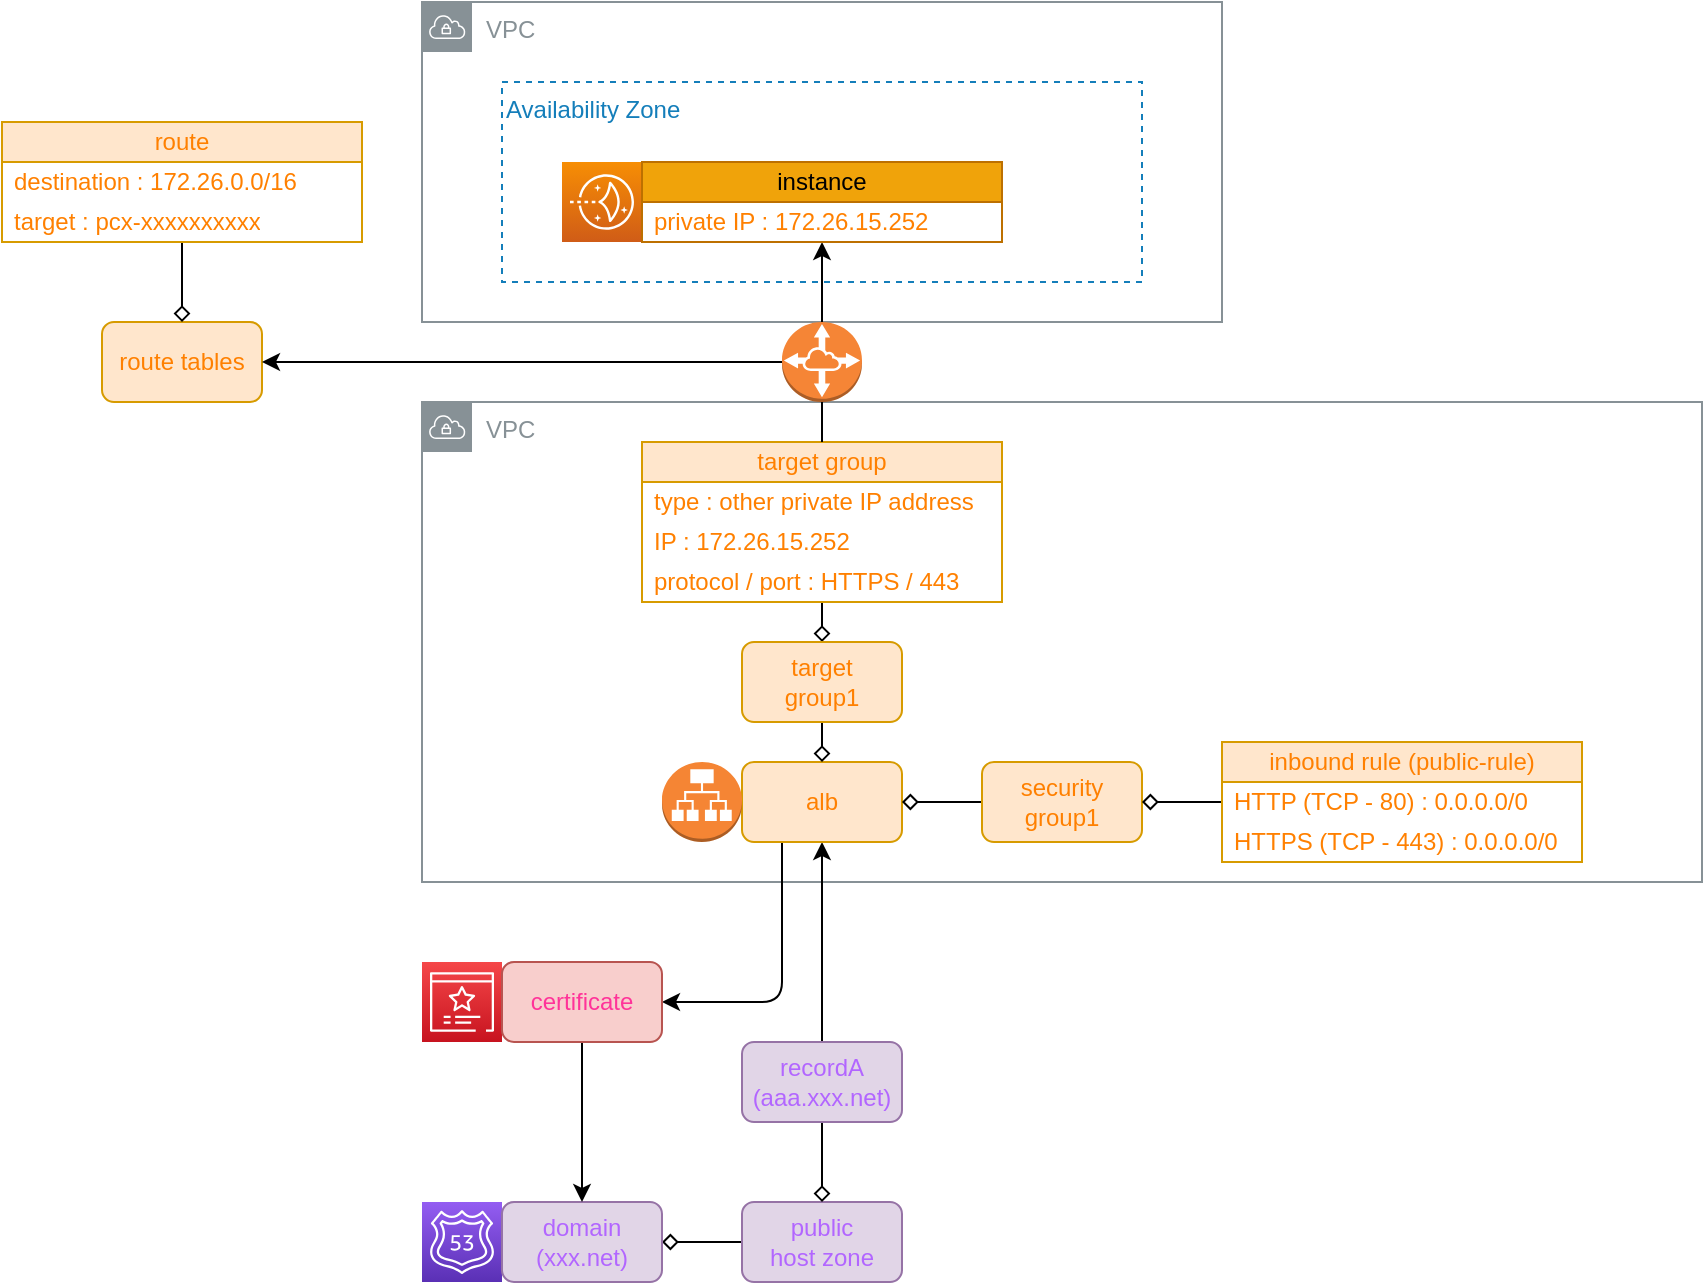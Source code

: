 <mxfile>
    <diagram id="8nt556eFrk8VnkiktNVK" name="ページ1">
        <mxGraphModel dx="1763" dy="1818" grid="1" gridSize="10" guides="1" tooltips="1" connect="1" arrows="1" fold="1" page="1" pageScale="1" pageWidth="827" pageHeight="1169" background="#ffffff" math="0" shadow="0">
            <root>
                <mxCell id="0"/>
                <mxCell id="1" parent="0"/>
                <mxCell id="67" value="VPC" style="sketch=0;outlineConnect=0;gradientColor=none;html=1;whiteSpace=wrap;fontSize=12;fontStyle=0;shape=mxgraph.aws4.group;grIcon=mxgraph.aws4.group_vpc;strokeColor=#879196;fillColor=none;verticalAlign=top;align=left;spacingLeft=30;fontColor=#879196;dashed=0;" parent="1" vertex="1">
                    <mxGeometry x="40" y="-80" width="400" height="160" as="geometry"/>
                </mxCell>
                <mxCell id="22" value="VPC" style="sketch=0;outlineConnect=0;gradientColor=none;html=1;whiteSpace=wrap;fontSize=12;fontStyle=0;shape=mxgraph.aws4.group;grIcon=mxgraph.aws4.group_vpc;strokeColor=#879196;fillColor=none;verticalAlign=top;align=left;spacingLeft=30;fontColor=#879196;dashed=0;" parent="1" vertex="1">
                    <mxGeometry x="40" y="120" width="640" height="240" as="geometry"/>
                </mxCell>
                <mxCell id="23" value="Availability Zone" style="fillColor=none;strokeColor=#147EBA;dashed=1;verticalAlign=top;fontStyle=0;fontColor=#147EBA;align=left;" parent="1" vertex="1">
                    <mxGeometry x="80" y="-40" width="320" height="100" as="geometry"/>
                </mxCell>
                <mxCell id="3" value="" style="sketch=0;points=[[0,0,0],[0.25,0,0],[0.5,0,0],[0.75,0,0],[1,0,0],[0,1,0],[0.25,1,0],[0.5,1,0],[0.75,1,0],[1,1,0],[0,0.25,0],[0,0.5,0],[0,0.75,0],[1,0.25,0],[1,0.5,0],[1,0.75,0]];outlineConnect=0;fontColor=#232F3E;gradientColor=#945DF2;gradientDirection=north;fillColor=#5A30B5;strokeColor=#ffffff;dashed=0;verticalLabelPosition=bottom;verticalAlign=top;align=center;html=1;fontSize=12;fontStyle=0;aspect=fixed;shape=mxgraph.aws4.resourceIcon;resIcon=mxgraph.aws4.route_53;" parent="1" vertex="1">
                    <mxGeometry x="40" y="520" width="40" height="40" as="geometry"/>
                </mxCell>
                <mxCell id="19" style="edgeStyle=none;html=1;exitX=0;exitY=0.5;exitDx=0;exitDy=0;entryX=1;entryY=0.5;entryDx=0;entryDy=0;strokeColor=#000000;fontColor=#B266FF;endArrow=diamond;endFill=0;" parent="1" source="12" target="14" edge="1">
                    <mxGeometry relative="1" as="geometry"/>
                </mxCell>
                <mxCell id="12" value="public&lt;br&gt;host zone" style="rounded=1;whiteSpace=wrap;html=1;fillColor=#e1d5e7;strokeColor=#9673a6;fontColor=#B266FF;" parent="1" vertex="1">
                    <mxGeometry x="200" y="520" width="80" height="40" as="geometry"/>
                </mxCell>
                <mxCell id="14" value="domain&lt;br&gt;(xxx.net)" style="rounded=1;whiteSpace=wrap;html=1;fillColor=#e1d5e7;strokeColor=#9673a6;fontColor=#B266FF;" parent="1" vertex="1">
                    <mxGeometry x="80" y="520" width="80" height="40" as="geometry"/>
                </mxCell>
                <mxCell id="20" style="edgeStyle=none;html=1;exitX=0.5;exitY=1;exitDx=0;exitDy=0;strokeColor=#000000;fontColor=#B266FF;endArrow=diamond;endFill=0;" parent="1" source="18" target="12" edge="1">
                    <mxGeometry relative="1" as="geometry"/>
                </mxCell>
                <mxCell id="25" style="edgeStyle=none;html=1;exitX=0.5;exitY=0;exitDx=0;exitDy=0;strokeColor=#000000;fontColor=#FF8000;endArrow=classic;endFill=1;" parent="1" source="18" target="21" edge="1">
                    <mxGeometry relative="1" as="geometry"/>
                </mxCell>
                <mxCell id="18" value="recordA&lt;br&gt;(aaa.xxx.net)" style="rounded=1;whiteSpace=wrap;html=1;fillColor=#e1d5e7;strokeColor=#9673a6;fontColor=#B266FF;" parent="1" vertex="1">
                    <mxGeometry x="200" y="440" width="80" height="40" as="geometry"/>
                </mxCell>
                <mxCell id="56" style="edgeStyle=none;html=1;exitX=0.25;exitY=1;exitDx=0;exitDy=0;entryX=1;entryY=0.5;entryDx=0;entryDy=0;strokeColor=#000000;fontColor=#FF3399;endArrow=classic;endFill=1;" parent="1" source="21" target="49" edge="1">
                    <mxGeometry relative="1" as="geometry">
                        <Array as="points">
                            <mxPoint x="220" y="420"/>
                        </Array>
                    </mxGeometry>
                </mxCell>
                <mxCell id="21" value="alb" style="rounded=1;whiteSpace=wrap;html=1;fillColor=#ffe6cc;strokeColor=#d79b00;fontColor=#FF8000;" parent="1" vertex="1">
                    <mxGeometry x="200" y="300" width="80" height="40" as="geometry"/>
                </mxCell>
                <mxCell id="29" style="edgeStyle=none;html=1;exitX=0;exitY=0.5;exitDx=0;exitDy=0;entryX=1;entryY=0.5;entryDx=0;entryDy=0;strokeColor=#000000;fontColor=#FF8000;endArrow=diamond;endFill=0;" parent="1" source="24" target="21" edge="1">
                    <mxGeometry relative="1" as="geometry"/>
                </mxCell>
                <mxCell id="24" value="security &lt;br&gt;group1" style="rounded=1;whiteSpace=wrap;html=1;fillColor=#ffe6cc;strokeColor=#d79b00;fontColor=#FF8000;" parent="1" vertex="1">
                    <mxGeometry x="320" y="300" width="80" height="40" as="geometry"/>
                </mxCell>
                <mxCell id="32" style="edgeStyle=none;html=1;exitX=0;exitY=0.5;exitDx=0;exitDy=0;strokeColor=#000000;fontColor=#FF8000;endArrow=diamond;endFill=0;entryX=1;entryY=0.5;entryDx=0;entryDy=0;" parent="1" source="36" target="24" edge="1">
                    <mxGeometry relative="1" as="geometry">
                        <mxPoint x="440" y="320" as="sourcePoint"/>
                    </mxGeometry>
                </mxCell>
                <mxCell id="35" value="inbound rule (public-rule)" style="swimlane;fontStyle=0;childLayout=stackLayout;horizontal=1;startSize=20;horizontalStack=0;resizeParent=1;resizeParentMax=0;resizeLast=0;collapsible=1;marginBottom=0;whiteSpace=wrap;html=1;fillColor=#ffe6cc;strokeColor=#d79b00;fontColor=#FF8000;" parent="1" vertex="1">
                    <mxGeometry x="440" y="290" width="180" height="60" as="geometry">
                        <mxRectangle x="450" y="510" width="60" height="30" as="alternateBounds"/>
                    </mxGeometry>
                </mxCell>
                <mxCell id="36" value="HTTP (TCP - 80) : 0.0.0.0/0" style="text;strokeColor=none;fillColor=none;align=left;verticalAlign=middle;spacingLeft=4;spacingRight=4;overflow=hidden;points=[[0,0.5],[1,0.5]];portConstraint=eastwest;rotatable=0;whiteSpace=wrap;html=1;fontColor=#FF8000;" parent="35" vertex="1">
                    <mxGeometry y="20" width="180" height="20" as="geometry"/>
                </mxCell>
                <mxCell id="37" value="HTTPS (TCP - 443) : 0.0.0.0/0" style="text;strokeColor=none;fillColor=none;align=left;verticalAlign=middle;spacingLeft=4;spacingRight=4;overflow=hidden;points=[[0,0.5],[1,0.5]];portConstraint=eastwest;rotatable=0;whiteSpace=wrap;html=1;fontColor=#FF8000;" parent="35" vertex="1">
                    <mxGeometry y="40" width="180" height="20" as="geometry"/>
                </mxCell>
                <mxCell id="71" style="edgeStyle=none;html=1;entryX=0.5;entryY=0;entryDx=0;entryDy=0;endArrow=diamond;endFill=0;strokeColor=#000000;" edge="1" parent="1" source="41" target="68">
                    <mxGeometry relative="1" as="geometry"/>
                </mxCell>
                <mxCell id="78" style="edgeStyle=none;html=1;exitX=0.5;exitY=0;exitDx=0;exitDy=0;entryX=0.5;entryY=1;entryDx=0;entryDy=0;strokeColor=#000000;endArrow=classic;endFill=1;startArrow=none;" edge="1" parent="1" source="66" target="73">
                    <mxGeometry relative="1" as="geometry"/>
                </mxCell>
                <mxCell id="41" value="target group" style="swimlane;fontStyle=0;childLayout=stackLayout;horizontal=1;startSize=20;horizontalStack=0;resizeParent=1;resizeParentMax=0;resizeLast=0;collapsible=1;marginBottom=0;whiteSpace=wrap;html=1;fillColor=#ffe6cc;strokeColor=#d79b00;fontColor=#FF8000;" parent="1" vertex="1">
                    <mxGeometry x="150" y="140" width="180" height="80" as="geometry">
                        <mxRectangle x="450" y="510" width="60" height="30" as="alternateBounds"/>
                    </mxGeometry>
                </mxCell>
                <mxCell id="42" value="type : other private IP address" style="text;strokeColor=none;fillColor=none;align=left;verticalAlign=middle;spacingLeft=4;spacingRight=4;overflow=hidden;points=[[0,0.5],[1,0.5]];portConstraint=eastwest;rotatable=0;whiteSpace=wrap;html=1;fontColor=#FF8000;" parent="41" vertex="1">
                    <mxGeometry y="20" width="180" height="20" as="geometry"/>
                </mxCell>
                <mxCell id="63" value="IP : 172.26.15.252" style="text;strokeColor=none;fillColor=none;align=left;verticalAlign=middle;spacingLeft=4;spacingRight=4;overflow=hidden;points=[[0,0.5],[1,0.5]];portConstraint=eastwest;rotatable=0;whiteSpace=wrap;html=1;fontColor=#FF8000;" parent="41" vertex="1">
                    <mxGeometry y="40" width="180" height="20" as="geometry"/>
                </mxCell>
                <mxCell id="43" value="protocol / port : HTTPS / 443" style="text;strokeColor=none;fillColor=none;align=left;verticalAlign=middle;spacingLeft=4;spacingRight=4;overflow=hidden;points=[[0,0.5],[1,0.5]];portConstraint=eastwest;rotatable=0;whiteSpace=wrap;html=1;fontColor=#FF8000;" parent="41" vertex="1">
                    <mxGeometry y="60" width="180" height="20" as="geometry"/>
                </mxCell>
                <mxCell id="46" style="edgeStyle=none;html=1;exitX=0.5;exitY=1;exitDx=0;exitDy=0;strokeColor=#000000;fontColor=#FF8000;endArrow=diamond;endFill=0;" parent="1" source="68" target="21" edge="1">
                    <mxGeometry relative="1" as="geometry">
                        <mxPoint x="240" y="180" as="sourcePoint"/>
                    </mxGeometry>
                </mxCell>
                <mxCell id="48" value="" style="sketch=0;points=[[0,0,0],[0.25,0,0],[0.5,0,0],[0.75,0,0],[1,0,0],[0,1,0],[0.25,1,0],[0.5,1,0],[0.75,1,0],[1,1,0],[0,0.25,0],[0,0.5,0],[0,0.75,0],[1,0.25,0],[1,0.5,0],[1,0.75,0]];outlineConnect=0;fontColor=#232F3E;gradientColor=#F54749;gradientDirection=north;fillColor=#C7131F;strokeColor=#ffffff;dashed=0;verticalLabelPosition=bottom;verticalAlign=top;align=center;html=1;fontSize=12;fontStyle=0;aspect=fixed;shape=mxgraph.aws4.resourceIcon;resIcon=mxgraph.aws4.certificate_manager_3;" parent="1" vertex="1">
                    <mxGeometry x="40" y="400" width="40" height="40" as="geometry"/>
                </mxCell>
                <mxCell id="51" style="edgeStyle=none;html=1;exitX=0.5;exitY=1;exitDx=0;exitDy=0;entryX=0.5;entryY=0;entryDx=0;entryDy=0;strokeColor=#000000;fontColor=#FF3399;endArrow=classic;endFill=1;" parent="1" source="49" target="14" edge="1">
                    <mxGeometry relative="1" as="geometry"/>
                </mxCell>
                <mxCell id="49" value="certificate" style="rounded=1;whiteSpace=wrap;html=1;fillColor=#f8cecc;strokeColor=#b85450;fontColor=#FF3399;" parent="1" vertex="1">
                    <mxGeometry x="80" y="400" width="80" height="40" as="geometry"/>
                </mxCell>
                <mxCell id="2" value="" style="outlineConnect=0;dashed=0;verticalLabelPosition=bottom;verticalAlign=top;align=center;html=1;shape=mxgraph.aws3.application_load_balancer;fillColor=#F58534;gradientColor=none;" parent="1" vertex="1">
                    <mxGeometry x="160" y="300" width="40" height="40" as="geometry"/>
                </mxCell>
                <mxCell id="68" value="target&lt;br&gt;group1" style="rounded=1;whiteSpace=wrap;html=1;fillColor=#ffe6cc;strokeColor=#d79b00;fontColor=#FF8000;" vertex="1" parent="1">
                    <mxGeometry x="200" y="240" width="80" height="40" as="geometry"/>
                </mxCell>
                <mxCell id="72" value="" style="sketch=0;points=[[0,0,0],[0.25,0,0],[0.5,0,0],[0.75,0,0],[1,0,0],[0,1,0],[0.25,1,0],[0.5,1,0],[0.75,1,0],[1,1,0],[0,0.25,0],[0,0.5,0],[0,0.75,0],[1,0.25,0],[1,0.5,0],[1,0.75,0]];outlineConnect=0;fontColor=#232F3E;gradientColor=#F78E04;gradientDirection=north;fillColor=#D05C17;strokeColor=#ffffff;dashed=0;verticalLabelPosition=bottom;verticalAlign=top;align=center;html=1;fontSize=12;fontStyle=0;aspect=fixed;shape=mxgraph.aws4.resourceIcon;resIcon=mxgraph.aws4.lightsail;" vertex="1" parent="1">
                    <mxGeometry x="110" width="40" height="40" as="geometry"/>
                </mxCell>
                <mxCell id="73" value="instance" style="swimlane;fontStyle=0;childLayout=stackLayout;horizontal=1;startSize=20;horizontalStack=0;resizeParent=1;resizeParentMax=0;resizeLast=0;collapsible=1;marginBottom=0;whiteSpace=wrap;html=1;fillColor=#f0a30a;strokeColor=#BD7000;fontColor=#000000;" vertex="1" parent="1">
                    <mxGeometry x="150" width="180" height="40" as="geometry">
                        <mxRectangle x="450" y="510" width="60" height="30" as="alternateBounds"/>
                    </mxGeometry>
                </mxCell>
                <mxCell id="74" value="private IP : 172.26.15.252" style="text;strokeColor=none;fillColor=none;align=left;verticalAlign=middle;spacingLeft=4;spacingRight=4;overflow=hidden;points=[[0,0.5],[1,0.5]];portConstraint=eastwest;rotatable=0;whiteSpace=wrap;html=1;fontColor=#FF8000;" vertex="1" parent="73">
                    <mxGeometry y="20" width="180" height="20" as="geometry"/>
                </mxCell>
                <mxCell id="79" value="route tables" style="rounded=1;whiteSpace=wrap;html=1;fillColor=#ffe6cc;strokeColor=#d79b00;fontColor=#FF8000;" vertex="1" parent="1">
                    <mxGeometry x="-120" y="80" width="80" height="40" as="geometry"/>
                </mxCell>
                <mxCell id="80" value="" style="edgeStyle=none;html=1;exitX=0.5;exitY=0;exitDx=0;exitDy=0;entryX=0.5;entryY=1;entryDx=0;entryDy=0;strokeColor=#000000;endArrow=none;endFill=1;" edge="1" parent="1" source="41" target="66">
                    <mxGeometry relative="1" as="geometry">
                        <mxPoint x="240" y="140" as="sourcePoint"/>
                        <mxPoint x="240" y="40" as="targetPoint"/>
                    </mxGeometry>
                </mxCell>
                <mxCell id="81" style="edgeStyle=none;html=1;strokeColor=#000000;endArrow=classic;endFill=1;" edge="1" parent="1" source="66" target="79">
                    <mxGeometry relative="1" as="geometry"/>
                </mxCell>
                <mxCell id="66" value="" style="outlineConnect=0;dashed=0;verticalLabelPosition=bottom;verticalAlign=top;align=center;html=1;shape=mxgraph.aws3.vpc_peering;fillColor=#F58536;gradientColor=none;" parent="1" vertex="1">
                    <mxGeometry x="220" y="80" width="40" height="40" as="geometry"/>
                </mxCell>
                <mxCell id="86" style="edgeStyle=none;html=1;entryX=0.5;entryY=0;entryDx=0;entryDy=0;strokeColor=#000000;endArrow=diamond;endFill=0;" edge="1" parent="1" source="83" target="79">
                    <mxGeometry relative="1" as="geometry"/>
                </mxCell>
                <mxCell id="83" value="route" style="swimlane;fontStyle=0;childLayout=stackLayout;horizontal=1;startSize=20;horizontalStack=0;resizeParent=1;resizeParentMax=0;resizeLast=0;collapsible=1;marginBottom=0;whiteSpace=wrap;html=1;fillColor=#ffe6cc;strokeColor=#d79b00;fontColor=#FF8000;" vertex="1" parent="1">
                    <mxGeometry x="-170" y="-20" width="180" height="60" as="geometry">
                        <mxRectangle x="450" y="510" width="60" height="30" as="alternateBounds"/>
                    </mxGeometry>
                </mxCell>
                <mxCell id="84" value="destination : 172.26.0.0/16" style="text;strokeColor=none;fillColor=none;align=left;verticalAlign=middle;spacingLeft=4;spacingRight=4;overflow=hidden;points=[[0,0.5],[1,0.5]];portConstraint=eastwest;rotatable=0;whiteSpace=wrap;html=1;fontColor=#FF8000;" vertex="1" parent="83">
                    <mxGeometry y="20" width="180" height="20" as="geometry"/>
                </mxCell>
                <mxCell id="85" value="target : pcx-xxxxxxxxxx" style="text;strokeColor=none;fillColor=none;align=left;verticalAlign=middle;spacingLeft=4;spacingRight=4;overflow=hidden;points=[[0,0.5],[1,0.5]];portConstraint=eastwest;rotatable=0;whiteSpace=wrap;html=1;fontColor=#FF8000;" vertex="1" parent="83">
                    <mxGeometry y="40" width="180" height="20" as="geometry"/>
                </mxCell>
            </root>
        </mxGraphModel>
    </diagram>
</mxfile>